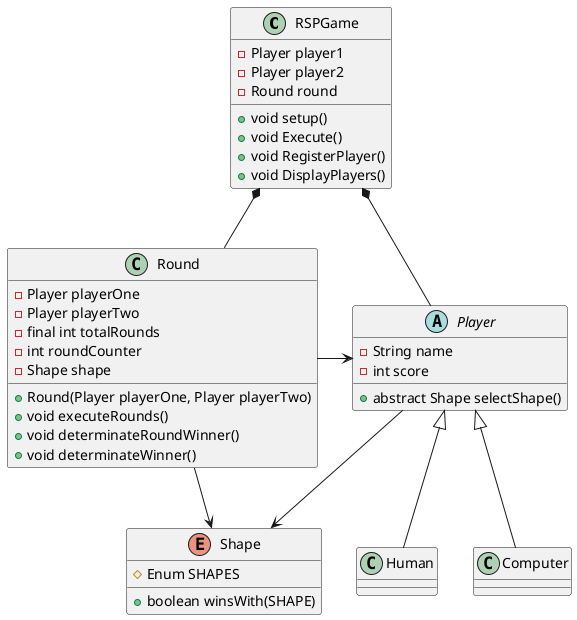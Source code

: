 @startuml rsp-classes
class RSPGame{
    -Player player1
    -Player player2
    -Round round

    +void setup()
    +void Execute()
    +void RegisterPlayer()
    +void DisplayPlayers()
}

abstract class Player{
    -String name
    -int score

    +abstract Shape selectShape()
}

class Human{

}

class Computer{

}

class Round{
    -Player playerOne
    -Player playerTwo
    -final int totalRounds
    -int roundCounter
    -Shape shape

    +Round(Player playerOne, Player playerTwo)
    +void executeRounds()
    +void determinateRoundWinner()
    +void determinateWinner()
}

Enum Shape{
    #Enum SHAPES

    +boolean winsWith(SHAPE)
}

RSPGame *-- Player
RSPGame *-- Round

Player <|-- Human
Player <|-- Computer

Player -right-> Shape
Round -right-> Player
Round --> Shape

@enduml